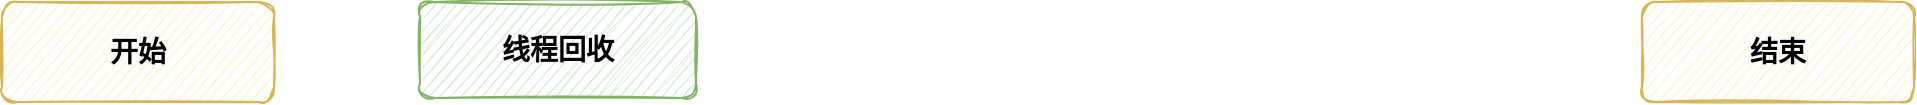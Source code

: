 <mxfile version="16.0.0" type="github">
  <diagram id="D8wea0XFghcwHUFaUuU8" name="第 1 页">
    <mxGraphModel dx="1822" dy="762" grid="0" gridSize="10" guides="1" tooltips="1" connect="1" arrows="1" fold="1" page="0" pageScale="1" pageWidth="827" pageHeight="1169" math="0" shadow="0">
      <root>
        <mxCell id="0" />
        <mxCell id="1" parent="0" />
        <mxCell id="nynokqNCh6AsWM2E-FSW-1" value="&lt;font style=&quot;font-size: 14px&quot;&gt;&lt;b&gt;开始&lt;/b&gt;&lt;/font&gt;" style="rounded=1;whiteSpace=wrap;html=1;fillColor=#fff2cc;strokeColor=#d6b656;sketch=1;" vertex="1" parent="1">
          <mxGeometry x="-58" y="313" width="136" height="50" as="geometry" />
        </mxCell>
        <mxCell id="nynokqNCh6AsWM2E-FSW-2" value="&lt;font style=&quot;font-size: 14px&quot;&gt;&lt;b&gt;结束&lt;/b&gt;&lt;/font&gt;" style="rounded=1;whiteSpace=wrap;html=1;fillColor=#fff2cc;strokeColor=#d6b656;sketch=1;" vertex="1" parent="1">
          <mxGeometry x="762" y="313" width="136" height="50" as="geometry" />
        </mxCell>
        <mxCell id="nynokqNCh6AsWM2E-FSW-3" value="&lt;b&gt;线程回收&lt;/b&gt;" style="rounded=1;whiteSpace=wrap;html=1;fontSize=14;fillColor=#d5e8d4;strokeColor=#82b366;sketch=1;" vertex="1" parent="1">
          <mxGeometry x="151" y="313" width="138" height="48" as="geometry" />
        </mxCell>
      </root>
    </mxGraphModel>
  </diagram>
</mxfile>
